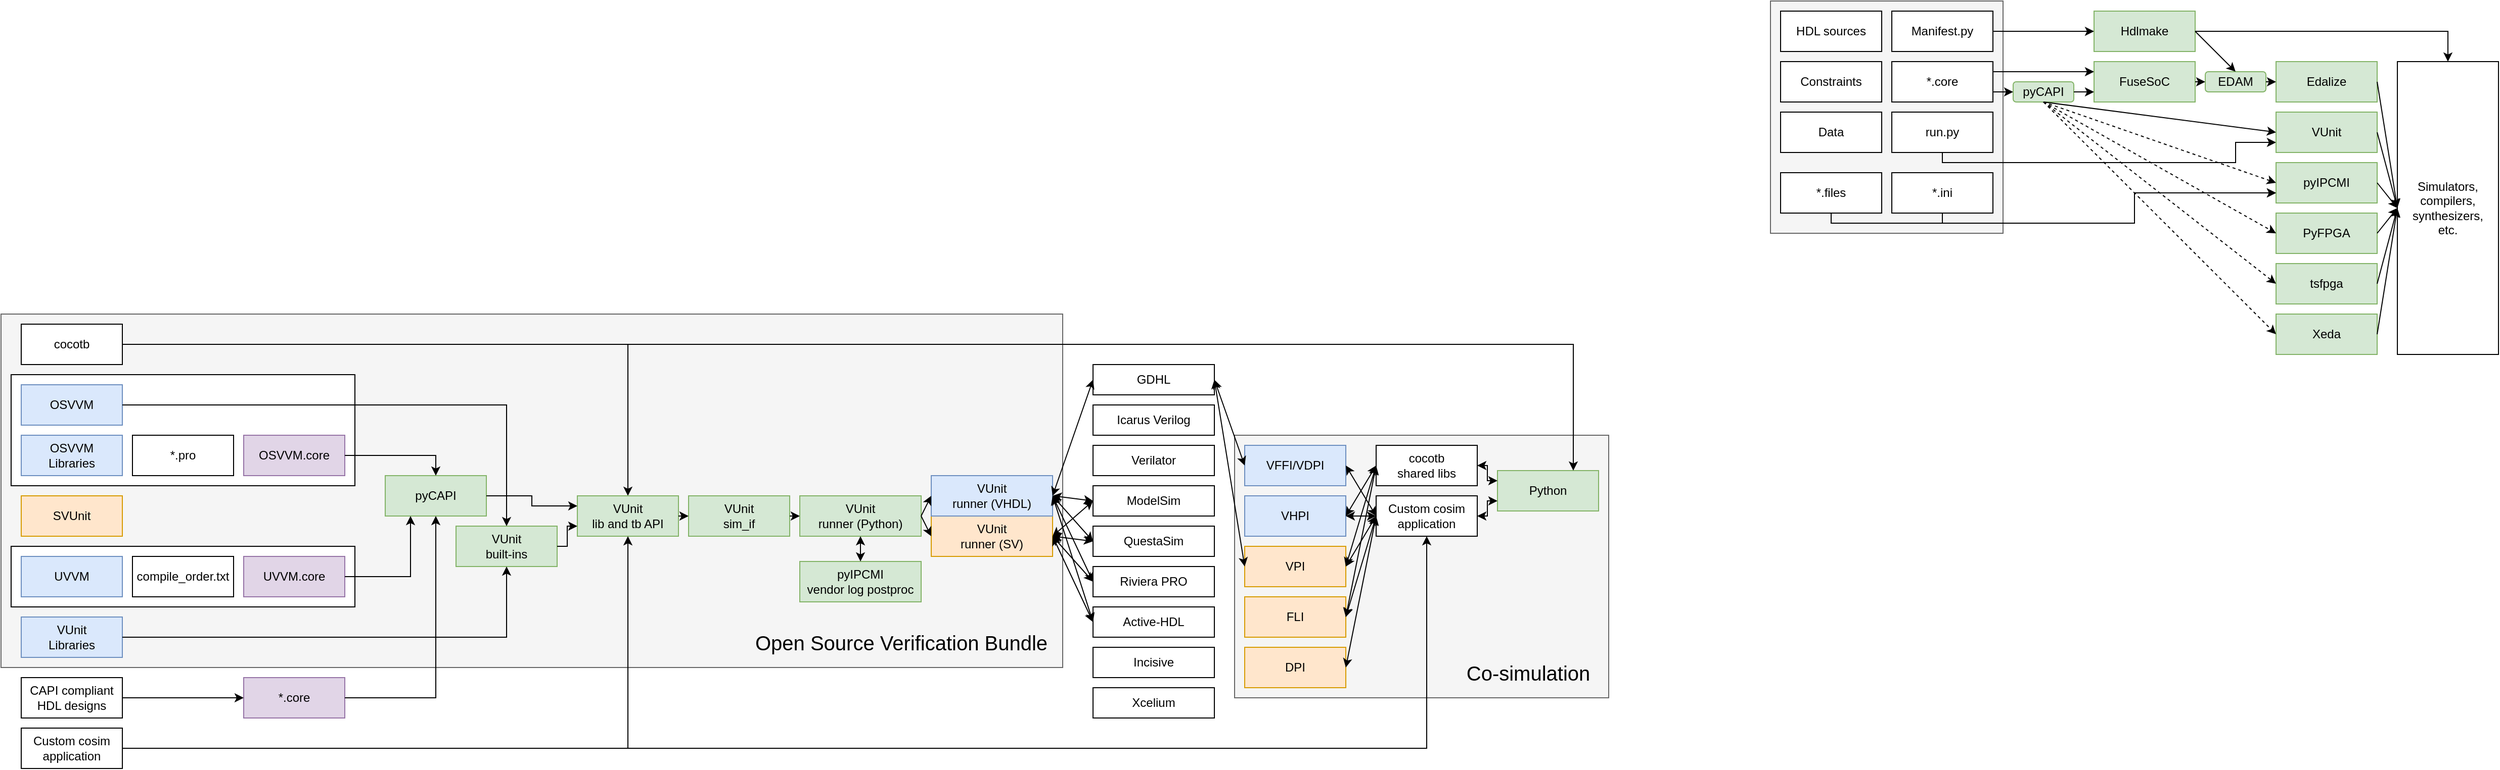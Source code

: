 <mxfile version="13.5.7" type="device"><diagram id="d2f9ASwEIC5TiRPAWjsF" name="Page-1"><mxGraphModel dx="905" dy="672" grid="1" gridSize="10" guides="1" tooltips="1" connect="1" arrows="1" fold="1" page="1" pageScale="1" pageWidth="3300" pageHeight="4681" math="0" shadow="0"><root><mxCell id="0"/><mxCell id="1" parent="0"/><mxCell id="IG0E6dByL6B1RZJMcGXC-5" value="" style="rounded=0;whiteSpace=wrap;html=1;fillColor=#f5f5f5;strokeColor=#666666;fontColor=#333333;" parent="1" vertex="1"><mxGeometry x="1710" y="470" width="370" height="260" as="geometry"/></mxCell><mxCell id="8mpmNhGysi4srLQqvKWt-3" value="" style="rounded=0;whiteSpace=wrap;html=1;fillColor=#f5f5f5;strokeColor=#666666;fontColor=#333333;" parent="1" vertex="1"><mxGeometry x="490" y="350" width="1050" height="350" as="geometry"/></mxCell><mxCell id="IG0E6dByL6B1RZJMcGXC-4" value="" style="rounded=0;whiteSpace=wrap;html=1;" parent="1" vertex="1"><mxGeometry x="500" y="580" width="340" height="60" as="geometry"/></mxCell><mxCell id="IG0E6dByL6B1RZJMcGXC-3" value="" style="rounded=0;whiteSpace=wrap;html=1;" parent="1" vertex="1"><mxGeometry x="500" y="410" width="340" height="110" as="geometry"/></mxCell><mxCell id="mtIA_DTUIuxuyC2sxOnX-15" value="" style="rounded=0;whiteSpace=wrap;html=1;fillColor=#f5f5f5;strokeColor=#666666;fontColor=#333333;" parent="1" vertex="1"><mxGeometry x="2240" y="40" width="230" height="230" as="geometry"/></mxCell><mxCell id="zlIwjg-5zXIZsDVePFxt-1" value="cocotb" style="rounded=0;whiteSpace=wrap;html=1;" parent="1" vertex="1"><mxGeometry x="510" y="360" width="100" height="40" as="geometry"/></mxCell><mxCell id="zlIwjg-5zXIZsDVePFxt-2" value="OSVVM&lt;br&gt;Libraries" style="rounded=0;whiteSpace=wrap;html=1;fillColor=#dae8fc;strokeColor=#6c8ebf;" parent="1" vertex="1"><mxGeometry x="510" y="470" width="100" height="40" as="geometry"/></mxCell><mxCell id="zlIwjg-5zXIZsDVePFxt-3" value="SVUnit" style="rounded=0;whiteSpace=wrap;html=1;fillColor=#ffe6cc;strokeColor=#d79b00;" parent="1" vertex="1"><mxGeometry x="510" y="530" width="100" height="40" as="geometry"/></mxCell><mxCell id="zlIwjg-5zXIZsDVePFxt-4" value="UVVM" style="rounded=0;whiteSpace=wrap;html=1;fillColor=#dae8fc;strokeColor=#6c8ebf;" parent="1" vertex="1"><mxGeometry x="510" y="590" width="100" height="40" as="geometry"/></mxCell><mxCell id="zlIwjg-5zXIZsDVePFxt-5" value="VUnit&lt;br&gt;Libraries" style="rounded=0;whiteSpace=wrap;html=1;fillColor=#dae8fc;strokeColor=#6c8ebf;" parent="1" vertex="1"><mxGeometry x="510" y="650" width="100" height="40" as="geometry"/></mxCell><mxCell id="zlIwjg-5zXIZsDVePFxt-6" value="GDHL" style="rounded=0;whiteSpace=wrap;html=1;" parent="1" vertex="1"><mxGeometry x="1570" y="400" width="120" height="30" as="geometry"/></mxCell><mxCell id="zlIwjg-5zXIZsDVePFxt-7" value="Icarus Verilog" style="rounded=0;whiteSpace=wrap;html=1;" parent="1" vertex="1"><mxGeometry x="1570" y="440" width="120" height="30" as="geometry"/></mxCell><mxCell id="zlIwjg-5zXIZsDVePFxt-8" value="Verilator" style="rounded=0;whiteSpace=wrap;html=1;" parent="1" vertex="1"><mxGeometry x="1570" y="480" width="120" height="30" as="geometry"/></mxCell><mxCell id="zlIwjg-5zXIZsDVePFxt-9" value="ModelSim" style="rounded=0;whiteSpace=wrap;html=1;" parent="1" vertex="1"><mxGeometry x="1570" y="520" width="120" height="30" as="geometry"/></mxCell><mxCell id="zlIwjg-5zXIZsDVePFxt-10" value="Riviera PRO" style="rounded=0;whiteSpace=wrap;html=1;" parent="1" vertex="1"><mxGeometry x="1570" y="600" width="120" height="30" as="geometry"/></mxCell><mxCell id="zlIwjg-5zXIZsDVePFxt-11" value="Active-HDL" style="rounded=0;whiteSpace=wrap;html=1;" parent="1" vertex="1"><mxGeometry x="1570" y="640" width="120" height="30" as="geometry"/></mxCell><mxCell id="zlIwjg-5zXIZsDVePFxt-12" value="QuestaSim" style="rounded=0;whiteSpace=wrap;html=1;" parent="1" vertex="1"><mxGeometry x="1570" y="560" width="120" height="30" as="geometry"/></mxCell><mxCell id="zlIwjg-5zXIZsDVePFxt-14" value="OSVVM.core" style="rounded=0;whiteSpace=wrap;html=1;fillColor=#e1d5e7;strokeColor=#9673a6;" parent="1" vertex="1"><mxGeometry x="730" y="470" width="100" height="40" as="geometry"/></mxCell><mxCell id="zlIwjg-5zXIZsDVePFxt-16" value="UVVM.core" style="rounded=0;whiteSpace=wrap;html=1;fillColor=#e1d5e7;strokeColor=#9673a6;" parent="1" vertex="1"><mxGeometry x="730" y="590" width="100" height="40" as="geometry"/></mxCell><mxCell id="zlIwjg-5zXIZsDVePFxt-18" value="pyCAPI" style="rounded=0;whiteSpace=wrap;html=1;fillColor=#d5e8d4;strokeColor=#82b366;" parent="1" vertex="1"><mxGeometry x="870" y="510" width="100" height="40" as="geometry"/></mxCell><mxCell id="zlIwjg-5zXIZsDVePFxt-19" value="VUnit&lt;br&gt;sim_if" style="rounded=0;whiteSpace=wrap;html=1;fillColor=#d5e8d4;strokeColor=#82b366;" parent="1" vertex="1"><mxGeometry x="1170" y="530" width="100" height="40" as="geometry"/></mxCell><mxCell id="zlIwjg-5zXIZsDVePFxt-20" value="*.pro" style="rounded=0;whiteSpace=wrap;html=1;" parent="1" vertex="1"><mxGeometry x="620" y="470" width="100" height="40" as="geometry"/></mxCell><mxCell id="zlIwjg-5zXIZsDVePFxt-21" value="compile_order.txt" style="rounded=0;whiteSpace=wrap;html=1;" parent="1" vertex="1"><mxGeometry x="620" y="590" width="100" height="40" as="geometry"/></mxCell><mxCell id="zlIwjg-5zXIZsDVePFxt-22" value="OSVVM" style="rounded=0;whiteSpace=wrap;html=1;fillColor=#dae8fc;strokeColor=#6c8ebf;" parent="1" vertex="1"><mxGeometry x="510" y="420" width="100" height="40" as="geometry"/></mxCell><mxCell id="zlIwjg-5zXIZsDVePFxt-23" value="VUnit&lt;br&gt;runner (Python)" style="rounded=0;whiteSpace=wrap;html=1;fillColor=#d5e8d4;strokeColor=#82b366;" parent="1" vertex="1"><mxGeometry x="1280" y="530" width="120" height="40" as="geometry"/></mxCell><mxCell id="zlIwjg-5zXIZsDVePFxt-27" value="Incisive" style="rounded=0;whiteSpace=wrap;html=1;" parent="1" vertex="1"><mxGeometry x="1570" y="680" width="120" height="30" as="geometry"/></mxCell><mxCell id="zlIwjg-5zXIZsDVePFxt-28" value="Xcelium" style="rounded=0;whiteSpace=wrap;html=1;" parent="1" vertex="1"><mxGeometry x="1570" y="720" width="120" height="30" as="geometry"/></mxCell><mxCell id="zlIwjg-5zXIZsDVePFxt-29" value="VUnit&lt;br&gt;built-ins" style="rounded=0;whiteSpace=wrap;html=1;fillColor=#d5e8d4;strokeColor=#82b366;" parent="1" vertex="1"><mxGeometry x="940" y="560" width="100" height="40" as="geometry"/></mxCell><mxCell id="zlIwjg-5zXIZsDVePFxt-30" value="" style="endArrow=classic;html=1;exitX=1;exitY=0.5;exitDx=0;exitDy=0;edgeStyle=orthogonalEdgeStyle;entryX=0.5;entryY=0;entryDx=0;entryDy=0;rounded=0;" parent="1" source="zlIwjg-5zXIZsDVePFxt-22" target="zlIwjg-5zXIZsDVePFxt-29" edge="1"><mxGeometry width="50" height="50" relative="1" as="geometry"><mxPoint x="960" y="590" as="sourcePoint"/><mxPoint x="1010" y="540" as="targetPoint"/></mxGeometry></mxCell><mxCell id="zlIwjg-5zXIZsDVePFxt-31" value="" style="endArrow=classic;html=1;exitX=1;exitY=0.5;exitDx=0;exitDy=0;edgeStyle=orthogonalEdgeStyle;entryX=0.5;entryY=0;entryDx=0;entryDy=0;rounded=0;" parent="1" source="zlIwjg-5zXIZsDVePFxt-1" target="zlIwjg-5zXIZsDVePFxt-34" edge="1"><mxGeometry width="50" height="50" relative="1" as="geometry"><mxPoint x="620" y="460" as="sourcePoint"/><mxPoint x="1010" y="540" as="targetPoint"/></mxGeometry></mxCell><mxCell id="zlIwjg-5zXIZsDVePFxt-32" value="" style="endArrow=classic;html=1;exitX=1;exitY=0.5;exitDx=0;exitDy=0;edgeStyle=orthogonalEdgeStyle;entryX=0.5;entryY=0;entryDx=0;entryDy=0;rounded=0;" parent="1" source="zlIwjg-5zXIZsDVePFxt-14" target="zlIwjg-5zXIZsDVePFxt-18" edge="1"><mxGeometry width="50" height="50" relative="1" as="geometry"><mxPoint x="620" y="410" as="sourcePoint"/><mxPoint x="1010" y="540" as="targetPoint"/></mxGeometry></mxCell><mxCell id="zlIwjg-5zXIZsDVePFxt-33" value="" style="endArrow=classic;html=1;exitX=1;exitY=0.5;exitDx=0;exitDy=0;edgeStyle=orthogonalEdgeStyle;entryX=0.25;entryY=1;entryDx=0;entryDy=0;rounded=0;" parent="1" source="zlIwjg-5zXIZsDVePFxt-16" target="zlIwjg-5zXIZsDVePFxt-18" edge="1"><mxGeometry width="50" height="50" relative="1" as="geometry"><mxPoint x="840" y="510" as="sourcePoint"/><mxPoint x="900" y="540" as="targetPoint"/></mxGeometry></mxCell><mxCell id="zlIwjg-5zXIZsDVePFxt-34" value="VUnit&lt;br&gt;lib and tb API" style="rounded=0;whiteSpace=wrap;html=1;fillColor=#d5e8d4;strokeColor=#82b366;" parent="1" vertex="1"><mxGeometry x="1060" y="530" width="100" height="40" as="geometry"/></mxCell><mxCell id="zlIwjg-5zXIZsDVePFxt-35" value="" style="endArrow=classic;html=1;edgeStyle=orthogonalEdgeStyle;entryX=0.5;entryY=1;entryDx=0;entryDy=0;rounded=0;" parent="1" source="zlIwjg-5zXIZsDVePFxt-5" target="zlIwjg-5zXIZsDVePFxt-29" edge="1"><mxGeometry width="50" height="50" relative="1" as="geometry"><mxPoint x="620" y="460" as="sourcePoint"/><mxPoint x="1010" y="540" as="targetPoint"/></mxGeometry></mxCell><mxCell id="zlIwjg-5zXIZsDVePFxt-36" value="" style="endArrow=classic;html=1;exitX=1;exitY=0.5;exitDx=0;exitDy=0;edgeStyle=orthogonalEdgeStyle;entryX=0;entryY=0.25;entryDx=0;entryDy=0;rounded=0;" parent="1" source="zlIwjg-5zXIZsDVePFxt-18" target="zlIwjg-5zXIZsDVePFxt-34" edge="1"><mxGeometry width="50" height="50" relative="1" as="geometry"><mxPoint x="840" y="610" as="sourcePoint"/><mxPoint x="930" y="560" as="targetPoint"/></mxGeometry></mxCell><mxCell id="zlIwjg-5zXIZsDVePFxt-37" value="" style="endArrow=classic;html=1;exitX=1;exitY=0.5;exitDx=0;exitDy=0;edgeStyle=orthogonalEdgeStyle;entryX=0;entryY=0.75;entryDx=0;entryDy=0;rounded=0;" parent="1" source="zlIwjg-5zXIZsDVePFxt-29" target="zlIwjg-5zXIZsDVePFxt-34" edge="1"><mxGeometry width="50" height="50" relative="1" as="geometry"><mxPoint x="980" y="540" as="sourcePoint"/><mxPoint x="1070" y="550" as="targetPoint"/></mxGeometry></mxCell><mxCell id="zlIwjg-5zXIZsDVePFxt-38" value="" style="endArrow=classic;html=1;entryX=0;entryY=0.5;entryDx=0;entryDy=0;exitX=1;exitY=0.5;exitDx=0;exitDy=0;" parent="1" source="zlIwjg-5zXIZsDVePFxt-34" target="zlIwjg-5zXIZsDVePFxt-19" edge="1"><mxGeometry width="50" height="50" relative="1" as="geometry"><mxPoint x="1040" y="370" as="sourcePoint"/><mxPoint x="1090" y="320" as="targetPoint"/></mxGeometry></mxCell><mxCell id="zlIwjg-5zXIZsDVePFxt-39" value="" style="endArrow=classic;html=1;entryX=0;entryY=0.5;entryDx=0;entryDy=0;exitX=1;exitY=0.5;exitDx=0;exitDy=0;" parent="1" source="zlIwjg-5zXIZsDVePFxt-19" target="zlIwjg-5zXIZsDVePFxt-23" edge="1"><mxGeometry width="50" height="50" relative="1" as="geometry"><mxPoint x="1260" y="480" as="sourcePoint"/><mxPoint x="1180" y="560" as="targetPoint"/></mxGeometry></mxCell><mxCell id="zlIwjg-5zXIZsDVePFxt-40" value="VUnit&lt;br&gt;runner (SV)" style="rounded=0;whiteSpace=wrap;html=1;fillColor=#ffe6cc;strokeColor=#d79b00;" parent="1" vertex="1"><mxGeometry x="1410" y="550" width="120" height="40" as="geometry"/></mxCell><mxCell id="zlIwjg-5zXIZsDVePFxt-41" value="VUnit&lt;br&gt;runner (VHDL)" style="rounded=0;whiteSpace=wrap;html=1;fillColor=#dae8fc;strokeColor=#6c8ebf;" parent="1" vertex="1"><mxGeometry x="1410" y="510" width="120" height="40" as="geometry"/></mxCell><mxCell id="zlIwjg-5zXIZsDVePFxt-42" value="" style="endArrow=classic;html=1;entryX=0;entryY=0.5;entryDx=0;entryDy=0;exitX=1;exitY=0.5;exitDx=0;exitDy=0;" parent="1" source="zlIwjg-5zXIZsDVePFxt-23" target="zlIwjg-5zXIZsDVePFxt-41" edge="1"><mxGeometry width="50" height="50" relative="1" as="geometry"><mxPoint x="1280" y="560" as="sourcePoint"/><mxPoint x="1290" y="560" as="targetPoint"/></mxGeometry></mxCell><mxCell id="zlIwjg-5zXIZsDVePFxt-43" value="" style="endArrow=classic;html=1;entryX=0;entryY=0.5;entryDx=0;entryDy=0;exitX=1;exitY=0.5;exitDx=0;exitDy=0;" parent="1" source="zlIwjg-5zXIZsDVePFxt-23" target="zlIwjg-5zXIZsDVePFxt-40" edge="1"><mxGeometry width="50" height="50" relative="1" as="geometry"><mxPoint x="1410" y="560" as="sourcePoint"/><mxPoint x="1420" y="540" as="targetPoint"/></mxGeometry></mxCell><mxCell id="zlIwjg-5zXIZsDVePFxt-44" value="" style="endArrow=classic;html=1;entryX=0;entryY=0.5;entryDx=0;entryDy=0;exitX=1;exitY=0.5;exitDx=0;exitDy=0;startArrow=classic;startFill=1;endFill=1;" parent="1" source="zlIwjg-5zXIZsDVePFxt-41" target="zlIwjg-5zXIZsDVePFxt-6" edge="1"><mxGeometry width="50" height="50" relative="1" as="geometry"><mxPoint x="1410" y="560" as="sourcePoint"/><mxPoint x="1420" y="540" as="targetPoint"/></mxGeometry></mxCell><mxCell id="zlIwjg-5zXIZsDVePFxt-45" value="" style="endArrow=classic;html=1;entryX=0;entryY=0.5;entryDx=0;entryDy=0;exitX=1;exitY=0.5;exitDx=0;exitDy=0;startArrow=classic;startFill=1;endFill=1;" parent="1" source="zlIwjg-5zXIZsDVePFxt-41" target="zlIwjg-5zXIZsDVePFxt-9" edge="1"><mxGeometry width="50" height="50" relative="1" as="geometry"><mxPoint x="1540" y="540" as="sourcePoint"/><mxPoint x="1580" y="400" as="targetPoint"/></mxGeometry></mxCell><mxCell id="zlIwjg-5zXIZsDVePFxt-46" value="" style="endArrow=classic;html=1;entryX=0;entryY=0.5;entryDx=0;entryDy=0;exitX=1;exitY=0.5;exitDx=0;exitDy=0;startArrow=classic;startFill=1;endFill=1;" parent="1" source="zlIwjg-5zXIZsDVePFxt-40" target="zlIwjg-5zXIZsDVePFxt-9" edge="1"><mxGeometry width="50" height="50" relative="1" as="geometry"><mxPoint x="1540" y="540" as="sourcePoint"/><mxPoint x="1580" y="520" as="targetPoint"/></mxGeometry></mxCell><mxCell id="zlIwjg-5zXIZsDVePFxt-47" value="" style="endArrow=classic;html=1;entryX=0;entryY=0.5;entryDx=0;entryDy=0;exitX=1;exitY=0.5;exitDx=0;exitDy=0;startArrow=classic;startFill=1;endFill=1;" parent="1" source="zlIwjg-5zXIZsDVePFxt-40" target="zlIwjg-5zXIZsDVePFxt-12" edge="1"><mxGeometry width="50" height="50" relative="1" as="geometry"><mxPoint x="1540" y="580" as="sourcePoint"/><mxPoint x="1580" y="520" as="targetPoint"/></mxGeometry></mxCell><mxCell id="zlIwjg-5zXIZsDVePFxt-48" value="" style="endArrow=classic;html=1;entryX=0;entryY=0.5;entryDx=0;entryDy=0;exitX=1;exitY=0.5;exitDx=0;exitDy=0;startArrow=classic;startFill=1;endFill=1;" parent="1" source="zlIwjg-5zXIZsDVePFxt-40" target="zlIwjg-5zXIZsDVePFxt-10" edge="1"><mxGeometry width="50" height="50" relative="1" as="geometry"><mxPoint x="1540" y="580" as="sourcePoint"/><mxPoint x="1580" y="560" as="targetPoint"/></mxGeometry></mxCell><mxCell id="zlIwjg-5zXIZsDVePFxt-49" value="" style="endArrow=classic;html=1;entryX=0;entryY=0.5;entryDx=0;entryDy=0;exitX=1;exitY=0.5;exitDx=0;exitDy=0;startArrow=classic;startFill=1;endFill=1;" parent="1" source="zlIwjg-5zXIZsDVePFxt-41" target="zlIwjg-5zXIZsDVePFxt-12" edge="1"><mxGeometry width="50" height="50" relative="1" as="geometry"><mxPoint x="1540" y="580" as="sourcePoint"/><mxPoint x="1580" y="600" as="targetPoint"/></mxGeometry></mxCell><mxCell id="zlIwjg-5zXIZsDVePFxt-50" value="" style="endArrow=classic;html=1;entryX=0;entryY=0.5;entryDx=0;entryDy=0;exitX=1;exitY=0.5;exitDx=0;exitDy=0;startArrow=classic;startFill=1;endFill=1;" parent="1" source="zlIwjg-5zXIZsDVePFxt-41" target="zlIwjg-5zXIZsDVePFxt-10" edge="1"><mxGeometry width="50" height="50" relative="1" as="geometry"><mxPoint x="1540" y="540" as="sourcePoint"/><mxPoint x="1580" y="560" as="targetPoint"/></mxGeometry></mxCell><mxCell id="zlIwjg-5zXIZsDVePFxt-51" value="" style="endArrow=classic;html=1;entryX=0;entryY=0.5;entryDx=0;entryDy=0;exitX=1;exitY=0.5;exitDx=0;exitDy=0;startArrow=classic;startFill=1;endFill=1;" parent="1" source="zlIwjg-5zXIZsDVePFxt-41" target="zlIwjg-5zXIZsDVePFxt-11" edge="1"><mxGeometry width="50" height="50" relative="1" as="geometry"><mxPoint x="1540" y="540" as="sourcePoint"/><mxPoint x="1580" y="600" as="targetPoint"/></mxGeometry></mxCell><mxCell id="zlIwjg-5zXIZsDVePFxt-52" value="" style="endArrow=classic;html=1;entryX=0;entryY=0.5;entryDx=0;entryDy=0;startArrow=classic;startFill=1;endFill=1;" parent="1" target="zlIwjg-5zXIZsDVePFxt-11" edge="1"><mxGeometry width="50" height="50" relative="1" as="geometry"><mxPoint x="1530" y="570" as="sourcePoint"/><mxPoint x="1580" y="640" as="targetPoint"/></mxGeometry></mxCell><mxCell id="8mpmNhGysi4srLQqvKWt-1" value="CAPI compliant&lt;br&gt;HDL designs" style="rounded=0;whiteSpace=wrap;html=1;" parent="1" vertex="1"><mxGeometry x="510" y="710" width="100" height="40" as="geometry"/></mxCell><mxCell id="8mpmNhGysi4srLQqvKWt-2" value="*.core" style="rounded=0;whiteSpace=wrap;html=1;fillColor=#e1d5e7;strokeColor=#9673a6;" parent="1" vertex="1"><mxGeometry x="730" y="710" width="100" height="40" as="geometry"/></mxCell><mxCell id="8mpmNhGysi4srLQqvKWt-4" value="" style="endArrow=classic;html=1;exitX=1;exitY=0.5;exitDx=0;exitDy=0;edgeStyle=orthogonalEdgeStyle;entryX=0.5;entryY=1;entryDx=0;entryDy=0;rounded=0;" parent="1" source="8mpmNhGysi4srLQqvKWt-2" target="zlIwjg-5zXIZsDVePFxt-18" edge="1"><mxGeometry width="50" height="50" relative="1" as="geometry"><mxPoint x="840" y="610" as="sourcePoint"/><mxPoint x="905" y="560" as="targetPoint"/></mxGeometry></mxCell><mxCell id="8mpmNhGysi4srLQqvKWt-5" value="" style="endArrow=classic;html=1;fontColor=#000000;exitX=1;exitY=0.5;exitDx=0;exitDy=0;entryX=0;entryY=0.5;entryDx=0;entryDy=0;" parent="1" source="8mpmNhGysi4srLQqvKWt-1" target="8mpmNhGysi4srLQqvKWt-2" edge="1"><mxGeometry width="50" height="50" relative="1" as="geometry"><mxPoint x="1080" y="610" as="sourcePoint"/><mxPoint x="1130" y="560" as="targetPoint"/></mxGeometry></mxCell><mxCell id="8mpmNhGysi4srLQqvKWt-6" value="VPI" style="rounded=0;whiteSpace=wrap;html=1;fillColor=#ffe6cc;strokeColor=#d79b00;" parent="1" vertex="1"><mxGeometry x="1720" y="580" width="100" height="40" as="geometry"/></mxCell><mxCell id="8mpmNhGysi4srLQqvKWt-7" value="VHPI" style="rounded=0;whiteSpace=wrap;html=1;fillColor=#dae8fc;strokeColor=#6c8ebf;" parent="1" vertex="1"><mxGeometry x="1720" y="530" width="100" height="40" as="geometry"/></mxCell><mxCell id="8mpmNhGysi4srLQqvKWt-8" value="VFFI/VDPI" style="rounded=0;whiteSpace=wrap;html=1;fillColor=#dae8fc;strokeColor=#6c8ebf;" parent="1" vertex="1"><mxGeometry x="1720" y="480" width="100" height="40" as="geometry"/></mxCell><mxCell id="8mpmNhGysi4srLQqvKWt-9" value="FLI" style="rounded=0;whiteSpace=wrap;html=1;fillColor=#ffe6cc;strokeColor=#d79b00;" parent="1" vertex="1"><mxGeometry x="1720" y="630" width="100" height="40" as="geometry"/></mxCell><mxCell id="8mpmNhGysi4srLQqvKWt-10" value="Python" style="rounded=0;whiteSpace=wrap;html=1;fillColor=#d5e8d4;strokeColor=#82b366;" parent="1" vertex="1"><mxGeometry x="1970" y="505" width="100" height="40" as="geometry"/></mxCell><mxCell id="8mpmNhGysi4srLQqvKWt-11" value="Custom cosim&lt;br&gt;application" style="rounded=0;whiteSpace=wrap;html=1;" parent="1" vertex="1"><mxGeometry x="1850" y="530" width="100" height="40" as="geometry"/></mxCell><mxCell id="8mpmNhGysi4srLQqvKWt-12" value="" style="endArrow=classic;html=1;entryX=1;entryY=0.5;entryDx=0;entryDy=0;exitX=0;exitY=0.5;exitDx=0;exitDy=0;startArrow=classic;startFill=1;endFill=1;" parent="1" source="8mpmNhGysi4srLQqvKWt-6" target="zlIwjg-5zXIZsDVePFxt-6" edge="1"><mxGeometry width="50" height="50" relative="1" as="geometry"><mxPoint x="1540" y="565.0" as="sourcePoint"/><mxPoint x="1580" y="425.0" as="targetPoint"/></mxGeometry></mxCell><mxCell id="8mpmNhGysi4srLQqvKWt-13" value="" style="endArrow=classic;html=1;entryX=1;entryY=0.5;entryDx=0;entryDy=0;exitX=0;exitY=0.5;exitDx=0;exitDy=0;startArrow=classic;startFill=1;endFill=1;" parent="1" source="8mpmNhGysi4srLQqvKWt-8" target="zlIwjg-5zXIZsDVePFxt-6" edge="1"><mxGeometry width="50" height="50" relative="1" as="geometry"><mxPoint x="1740" y="510.0" as="sourcePoint"/><mxPoint x="1700" y="425.0" as="targetPoint"/></mxGeometry></mxCell><mxCell id="8mpmNhGysi4srLQqvKWt-14" value="" style="endArrow=classic;html=1;entryX=1;entryY=0.5;entryDx=0;entryDy=0;exitX=0;exitY=0.5;exitDx=0;exitDy=0;startArrow=classic;startFill=1;endFill=1;" parent="1" source="8mpmNhGysi4srLQqvKWt-11" target="8mpmNhGysi4srLQqvKWt-6" edge="1"><mxGeometry width="50" height="50" relative="1" as="geometry"><mxPoint x="1730.0" y="510" as="sourcePoint"/><mxPoint x="1690.0" y="425" as="targetPoint"/></mxGeometry></mxCell><mxCell id="8mpmNhGysi4srLQqvKWt-15" value="cocotb&lt;br&gt;shared libs" style="rounded=0;whiteSpace=wrap;html=1;" parent="1" vertex="1"><mxGeometry x="1850" y="480" width="100" height="40" as="geometry"/></mxCell><mxCell id="8mpmNhGysi4srLQqvKWt-16" value="" style="endArrow=classic;html=1;entryX=1;entryY=0.5;entryDx=0;entryDy=0;exitX=0;exitY=0.5;exitDx=0;exitDy=0;startArrow=classic;startFill=1;endFill=1;" parent="1" source="8mpmNhGysi4srLQqvKWt-15" target="8mpmNhGysi4srLQqvKWt-6" edge="1"><mxGeometry width="50" height="50" relative="1" as="geometry"><mxPoint x="1860.0" y="585" as="sourcePoint"/><mxPoint x="1830.0" y="510" as="targetPoint"/></mxGeometry></mxCell><mxCell id="8mpmNhGysi4srLQqvKWt-17" value="" style="endArrow=classic;html=1;entryX=1;entryY=0.5;entryDx=0;entryDy=0;startArrow=classic;startFill=1;endFill=1;rounded=0;exitX=0;exitY=0.25;exitDx=0;exitDy=0;edgeStyle=orthogonalEdgeStyle;" parent="1" source="8mpmNhGysi4srLQqvKWt-10" target="8mpmNhGysi4srLQqvKWt-15" edge="1"><mxGeometry width="50" height="50" relative="1" as="geometry"><mxPoint x="1980" y="610" as="sourcePoint"/><mxPoint x="1830.0" y="510" as="targetPoint"/><Array as="points"><mxPoint x="1960" y="515"/><mxPoint x="1960" y="500"/></Array></mxGeometry></mxCell><mxCell id="8mpmNhGysi4srLQqvKWt-18" value="" style="endArrow=classic;html=1;entryX=1;entryY=0.5;entryDx=0;entryDy=0;startArrow=classic;startFill=1;endFill=1;edgeStyle=orthogonalEdgeStyle;rounded=0;exitX=0;exitY=0.75;exitDx=0;exitDy=0;" parent="1" source="8mpmNhGysi4srLQqvKWt-10" target="8mpmNhGysi4srLQqvKWt-11" edge="1"><mxGeometry width="50" height="50" relative="1" as="geometry"><mxPoint x="2010" y="780" as="sourcePoint"/><mxPoint x="1910.0" y="485" as="targetPoint"/><Array as="points"><mxPoint x="1960" y="535"/><mxPoint x="1960" y="550"/></Array></mxGeometry></mxCell><mxCell id="8mpmNhGysi4srLQqvKWt-19" value="" style="endArrow=classic;html=1;entryX=1;entryY=0.5;entryDx=0;entryDy=0;exitX=0;exitY=0.5;exitDx=0;exitDy=0;startArrow=classic;startFill=1;endFill=1;" parent="1" source="8mpmNhGysi4srLQqvKWt-15" target="8mpmNhGysi4srLQqvKWt-7" edge="1"><mxGeometry width="50" height="50" relative="1" as="geometry"><mxPoint x="1860.0" y="510" as="sourcePoint"/><mxPoint x="1830.0" y="510" as="targetPoint"/></mxGeometry></mxCell><mxCell id="8mpmNhGysi4srLQqvKWt-20" value="" style="endArrow=classic;html=1;entryX=1;entryY=0.5;entryDx=0;entryDy=0;exitX=0;exitY=0.5;exitDx=0;exitDy=0;startArrow=classic;startFill=1;endFill=1;" parent="1" source="8mpmNhGysi4srLQqvKWt-15" target="8mpmNhGysi4srLQqvKWt-9" edge="1"><mxGeometry width="50" height="50" relative="1" as="geometry"><mxPoint x="1860.0" y="510" as="sourcePoint"/><mxPoint x="1830.0" y="560" as="targetPoint"/></mxGeometry></mxCell><mxCell id="8mpmNhGysi4srLQqvKWt-21" value="" style="endArrow=classic;html=1;entryX=1;entryY=0.5;entryDx=0;entryDy=0;startArrow=classic;startFill=1;endFill=1;exitX=0;exitY=0.5;exitDx=0;exitDy=0;" parent="1" source="8mpmNhGysi4srLQqvKWt-11" target="8mpmNhGysi4srLQqvKWt-7" edge="1"><mxGeometry width="50" height="50" relative="1" as="geometry"><mxPoint x="1850" y="575" as="sourcePoint"/><mxPoint x="1830.0" y="660" as="targetPoint"/></mxGeometry></mxCell><mxCell id="8mpmNhGysi4srLQqvKWt-22" value="" style="endArrow=classic;html=1;entryX=1;entryY=0.5;entryDx=0;entryDy=0;startArrow=classic;startFill=1;endFill=1;exitX=0;exitY=0.5;exitDx=0;exitDy=0;" parent="1" source="8mpmNhGysi4srLQqvKWt-11" target="8mpmNhGysi4srLQqvKWt-8" edge="1"><mxGeometry width="50" height="50" relative="1" as="geometry"><mxPoint x="1850" y="575" as="sourcePoint"/><mxPoint x="1830.0" y="560" as="targetPoint"/></mxGeometry></mxCell><mxCell id="8mpmNhGysi4srLQqvKWt-23" value="" style="endArrow=classic;html=1;entryX=1;entryY=0.5;entryDx=0;entryDy=0;startArrow=classic;startFill=1;endFill=1;exitX=0;exitY=0.5;exitDx=0;exitDy=0;" parent="1" source="8mpmNhGysi4srLQqvKWt-11" target="8mpmNhGysi4srLQqvKWt-9" edge="1"><mxGeometry width="50" height="50" relative="1" as="geometry"><mxPoint x="1860.0" y="585" as="sourcePoint"/><mxPoint x="1830.0" y="610" as="targetPoint"/></mxGeometry></mxCell><mxCell id="mtIA_DTUIuxuyC2sxOnX-1" value="FuseSoC" style="rounded=0;whiteSpace=wrap;html=1;fillColor=#d5e8d4;strokeColor=#82b366;" parent="1" vertex="1"><mxGeometry x="2560" y="100" width="100" height="40" as="geometry"/></mxCell><mxCell id="mtIA_DTUIuxuyC2sxOnX-2" value="pyCAPI" style="rounded=1;whiteSpace=wrap;html=1;fillColor=#d5e8d4;strokeColor=#82b366;" parent="1" vertex="1"><mxGeometry x="2480" y="120" width="60" height="20" as="geometry"/></mxCell><mxCell id="mtIA_DTUIuxuyC2sxOnX-3" value="*.core" style="rounded=0;whiteSpace=wrap;html=1;" parent="1" vertex="1"><mxGeometry x="2360" y="100" width="100" height="40" as="geometry"/></mxCell><mxCell id="mtIA_DTUIuxuyC2sxOnX-4" value="HDL sources" style="rounded=0;whiteSpace=wrap;html=1;" parent="1" vertex="1"><mxGeometry x="2250" y="50" width="100" height="40" as="geometry"/></mxCell><mxCell id="mtIA_DTUIuxuyC2sxOnX-5" value="Constraints" style="rounded=0;whiteSpace=wrap;html=1;" parent="1" vertex="1"><mxGeometry x="2250" y="100" width="100" height="40" as="geometry"/></mxCell><mxCell id="mtIA_DTUIuxuyC2sxOnX-6" value="Data" style="rounded=0;whiteSpace=wrap;html=1;" parent="1" vertex="1"><mxGeometry x="2250" y="150" width="100" height="40" as="geometry"/></mxCell><mxCell id="mtIA_DTUIuxuyC2sxOnX-7" value="Xeda" style="rounded=0;whiteSpace=wrap;html=1;fillColor=#d5e8d4;strokeColor=#82b366;" parent="1" vertex="1"><mxGeometry x="2740" y="350" width="100" height="40" as="geometry"/></mxCell><mxCell id="mtIA_DTUIuxuyC2sxOnX-8" value="tsfpga" style="rounded=0;whiteSpace=wrap;html=1;fillColor=#d5e8d4;strokeColor=#82b366;" parent="1" vertex="1"><mxGeometry x="2740" y="300" width="100" height="40" as="geometry"/></mxCell><mxCell id="mtIA_DTUIuxuyC2sxOnX-9" value="PyFPGA" style="rounded=0;whiteSpace=wrap;html=1;fillColor=#d5e8d4;strokeColor=#82b366;" parent="1" vertex="1"><mxGeometry x="2740" y="250" width="100" height="40" as="geometry"/></mxCell><mxCell id="mtIA_DTUIuxuyC2sxOnX-10" value="VUnit" style="rounded=0;whiteSpace=wrap;html=1;fillColor=#d5e8d4;strokeColor=#82b366;" parent="1" vertex="1"><mxGeometry x="2740" y="150" width="100" height="40" as="geometry"/></mxCell><mxCell id="mtIA_DTUIuxuyC2sxOnX-11" value="EDAM" style="rounded=1;whiteSpace=wrap;html=1;fillColor=#d5e8d4;strokeColor=#82b366;" parent="1" vertex="1"><mxGeometry x="2670" y="110" width="60" height="20" as="geometry"/></mxCell><mxCell id="mtIA_DTUIuxuyC2sxOnX-12" value="Edalize" style="rounded=0;whiteSpace=wrap;html=1;fillColor=#d5e8d4;strokeColor=#82b366;" parent="1" vertex="1"><mxGeometry x="2740" y="100" width="100" height="40" as="geometry"/></mxCell><mxCell id="mtIA_DTUIuxuyC2sxOnX-13" value="Simulators,&lt;br&gt;compilers,&lt;br&gt;synthesizers,&lt;br&gt;etc." style="rounded=0;whiteSpace=wrap;html=1;" parent="1" vertex="1"><mxGeometry x="2860" y="100" width="100" height="290" as="geometry"/></mxCell><mxCell id="mtIA_DTUIuxuyC2sxOnX-16" value="" style="endArrow=classic;html=1;entryX=0;entryY=0.5;entryDx=0;entryDy=0;exitX=1;exitY=0.5;exitDx=0;exitDy=0;" parent="1" source="mtIA_DTUIuxuyC2sxOnX-10" target="mtIA_DTUIuxuyC2sxOnX-13" edge="1"><mxGeometry width="50" height="50" relative="1" as="geometry"><mxPoint x="2610" y="180" as="sourcePoint"/><mxPoint x="2660" y="130" as="targetPoint"/></mxGeometry></mxCell><mxCell id="mtIA_DTUIuxuyC2sxOnX-17" value="" style="endArrow=classic;html=1;exitX=1;exitY=0.5;exitDx=0;exitDy=0;entryX=0;entryY=0.5;entryDx=0;entryDy=0;" parent="1" source="mtIA_DTUIuxuyC2sxOnX-9" target="mtIA_DTUIuxuyC2sxOnX-13" edge="1"><mxGeometry width="50" height="50" relative="1" as="geometry"><mxPoint x="2730" y="10" as="sourcePoint"/><mxPoint x="2860" y="100" as="targetPoint"/></mxGeometry></mxCell><mxCell id="mtIA_DTUIuxuyC2sxOnX-18" value="" style="endArrow=classic;html=1;exitX=1;exitY=0.5;exitDx=0;exitDy=0;entryX=0;entryY=0.5;entryDx=0;entryDy=0;" parent="1" source="mtIA_DTUIuxuyC2sxOnX-8" target="mtIA_DTUIuxuyC2sxOnX-13" edge="1"><mxGeometry width="50" height="50" relative="1" as="geometry"><mxPoint x="2730" y="60" as="sourcePoint"/><mxPoint x="2870" y="110" as="targetPoint"/></mxGeometry></mxCell><mxCell id="mtIA_DTUIuxuyC2sxOnX-19" value="" style="endArrow=classic;html=1;exitX=1;exitY=0.5;exitDx=0;exitDy=0;entryX=0;entryY=0.5;entryDx=0;entryDy=0;" parent="1" source="mtIA_DTUIuxuyC2sxOnX-7" target="mtIA_DTUIuxuyC2sxOnX-13" edge="1"><mxGeometry width="50" height="50" relative="1" as="geometry"><mxPoint x="2730" y="110" as="sourcePoint"/><mxPoint x="2870" y="110" as="targetPoint"/></mxGeometry></mxCell><mxCell id="mtIA_DTUIuxuyC2sxOnX-20" value="" style="endArrow=classic;html=1;exitX=1;exitY=0.5;exitDx=0;exitDy=0;entryX=0;entryY=0.5;entryDx=0;entryDy=0;" parent="1" source="mtIA_DTUIuxuyC2sxOnX-12" target="mtIA_DTUIuxuyC2sxOnX-13" edge="1"><mxGeometry width="50" height="50" relative="1" as="geometry"><mxPoint x="2730" y="160" as="sourcePoint"/><mxPoint x="2870" y="110" as="targetPoint"/></mxGeometry></mxCell><mxCell id="mtIA_DTUIuxuyC2sxOnX-21" value="" style="endArrow=classic;html=1;exitX=1;exitY=0.5;exitDx=0;exitDy=0;entryX=0;entryY=0.5;entryDx=0;entryDy=0;" parent="1" source="mtIA_DTUIuxuyC2sxOnX-11" target="mtIA_DTUIuxuyC2sxOnX-12" edge="1"><mxGeometry width="50" height="50" relative="1" as="geometry"><mxPoint x="2850" y="210" as="sourcePoint"/><mxPoint x="2870" y="110" as="targetPoint"/></mxGeometry></mxCell><mxCell id="mtIA_DTUIuxuyC2sxOnX-22" value="" style="endArrow=classic;html=1;exitX=1;exitY=0.5;exitDx=0;exitDy=0;entryX=0;entryY=0.5;entryDx=0;entryDy=0;" parent="1" source="mtIA_DTUIuxuyC2sxOnX-1" target="mtIA_DTUIuxuyC2sxOnX-11" edge="1"><mxGeometry width="50" height="50" relative="1" as="geometry"><mxPoint x="2730" y="210" as="sourcePoint"/><mxPoint x="2590" y="280" as="targetPoint"/></mxGeometry></mxCell><mxCell id="mtIA_DTUIuxuyC2sxOnX-23" value="" style="endArrow=classic;html=1;exitX=0.5;exitY=1;exitDx=0;exitDy=0;entryX=0;entryY=0.5;entryDx=0;entryDy=0;" parent="1" source="mtIA_DTUIuxuyC2sxOnX-2" target="mtIA_DTUIuxuyC2sxOnX-10" edge="1"><mxGeometry width="50" height="50" relative="1" as="geometry"><mxPoint x="2590" y="210" as="sourcePoint"/><mxPoint x="2610" y="210" as="targetPoint"/></mxGeometry></mxCell><mxCell id="mtIA_DTUIuxuyC2sxOnX-24" value="" style="endArrow=classic;html=1;exitX=0.5;exitY=1;exitDx=0;exitDy=0;entryX=0;entryY=0.5;entryDx=0;entryDy=0;dashed=1;" parent="1" source="mtIA_DTUIuxuyC2sxOnX-2" target="mtIA_DTUIuxuyC2sxOnX-9" edge="1"><mxGeometry width="50" height="50" relative="1" as="geometry"><mxPoint x="2590" y="160" as="sourcePoint"/><mxPoint x="2600" y="50" as="targetPoint"/></mxGeometry></mxCell><mxCell id="mtIA_DTUIuxuyC2sxOnX-25" value="" style="endArrow=classic;html=1;exitX=0.5;exitY=1;exitDx=0;exitDy=0;entryX=0;entryY=0.5;entryDx=0;entryDy=0;dashed=1;" parent="1" source="mtIA_DTUIuxuyC2sxOnX-2" target="mtIA_DTUIuxuyC2sxOnX-8" edge="1"><mxGeometry width="50" height="50" relative="1" as="geometry"><mxPoint x="2590" y="160" as="sourcePoint"/><mxPoint x="2610" y="60" as="targetPoint"/></mxGeometry></mxCell><mxCell id="mtIA_DTUIuxuyC2sxOnX-26" value="" style="endArrow=classic;html=1;exitX=0.5;exitY=1;exitDx=0;exitDy=0;entryX=0;entryY=0.5;entryDx=0;entryDy=0;dashed=1;" parent="1" source="mtIA_DTUIuxuyC2sxOnX-2" target="mtIA_DTUIuxuyC2sxOnX-7" edge="1"><mxGeometry width="50" height="50" relative="1" as="geometry"><mxPoint x="2590" y="160" as="sourcePoint"/><mxPoint x="2610" y="110" as="targetPoint"/></mxGeometry></mxCell><mxCell id="mtIA_DTUIuxuyC2sxOnX-27" value="" style="endArrow=classic;html=1;exitX=1;exitY=0.75;exitDx=0;exitDy=0;entryX=0;entryY=0.5;entryDx=0;entryDy=0;" parent="1" source="mtIA_DTUIuxuyC2sxOnX-3" target="mtIA_DTUIuxuyC2sxOnX-2" edge="1"><mxGeometry width="50" height="50" relative="1" as="geometry"><mxPoint x="2590" y="160" as="sourcePoint"/><mxPoint x="2480" y="150" as="targetPoint"/></mxGeometry></mxCell><mxCell id="mtIA_DTUIuxuyC2sxOnX-29" value="" style="endArrow=classic;html=1;exitX=1;exitY=0.25;exitDx=0;exitDy=0;entryX=0;entryY=0.25;entryDx=0;entryDy=0;" parent="1" source="mtIA_DTUIuxuyC2sxOnX-3" target="mtIA_DTUIuxuyC2sxOnX-1" edge="1"><mxGeometry width="50" height="50" relative="1" as="geometry"><mxPoint x="2470" y="160" as="sourcePoint"/><mxPoint x="2490" y="160" as="targetPoint"/></mxGeometry></mxCell><mxCell id="mtIA_DTUIuxuyC2sxOnX-31" value="Hdlmake" style="rounded=0;whiteSpace=wrap;html=1;fillColor=#d5e8d4;strokeColor=#82b366;" parent="1" vertex="1"><mxGeometry x="2560" y="50" width="100" height="40" as="geometry"/></mxCell><mxCell id="mtIA_DTUIuxuyC2sxOnX-32" value="" style="endArrow=classic;html=1;exitX=1;exitY=0.5;exitDx=0;exitDy=0;entryX=0.5;entryY=0;entryDx=0;entryDy=0;" parent="1" source="mtIA_DTUIuxuyC2sxOnX-31" target="mtIA_DTUIuxuyC2sxOnX-11" edge="1"><mxGeometry width="50" height="50" relative="1" as="geometry"><mxPoint x="2610" y="130" as="sourcePoint"/><mxPoint x="2630" y="130" as="targetPoint"/></mxGeometry></mxCell><mxCell id="mtIA_DTUIuxuyC2sxOnX-33" value="run.py" style="rounded=0;whiteSpace=wrap;html=1;" parent="1" vertex="1"><mxGeometry x="2360" y="150" width="100" height="40" as="geometry"/></mxCell><mxCell id="mtIA_DTUIuxuyC2sxOnX-34" value="" style="endArrow=classic;html=1;exitX=0.5;exitY=1;exitDx=0;exitDy=0;entryX=0;entryY=0.75;entryDx=0;entryDy=0;edgeStyle=orthogonalEdgeStyle;rounded=0;" parent="1" source="mtIA_DTUIuxuyC2sxOnX-33" target="mtIA_DTUIuxuyC2sxOnX-10" edge="1"><mxGeometry width="50" height="50" relative="1" as="geometry"><mxPoint x="2590" y="180" as="sourcePoint"/><mxPoint x="2730" y="180" as="targetPoint"/><Array as="points"><mxPoint x="2410" y="200"/><mxPoint x="2700" y="200"/><mxPoint x="2700" y="180"/></Array></mxGeometry></mxCell><mxCell id="mtIA_DTUIuxuyC2sxOnX-35" value="Manifest.py" style="rounded=0;whiteSpace=wrap;html=1;" parent="1" vertex="1"><mxGeometry x="2360" y="50" width="100" height="40" as="geometry"/></mxCell><mxCell id="mtIA_DTUIuxuyC2sxOnX-36" value="" style="endArrow=classic;html=1;exitX=1;exitY=0.5;exitDx=0;exitDy=0;entryX=0;entryY=0.5;entryDx=0;entryDy=0;" parent="1" source="mtIA_DTUIuxuyC2sxOnX-35" target="mtIA_DTUIuxuyC2sxOnX-31" edge="1"><mxGeometry width="50" height="50" relative="1" as="geometry"><mxPoint x="2590" y="80" as="sourcePoint"/><mxPoint x="2610" y="130" as="targetPoint"/></mxGeometry></mxCell><mxCell id="S_3mn23QbebFaimZnyT2-1" value="" style="endArrow=classic;html=1;exitX=1;exitY=0.5;exitDx=0;exitDy=0;entryX=0.5;entryY=0;entryDx=0;entryDy=0;edgeStyle=orthogonalEdgeStyle;rounded=0;" parent="1" source="mtIA_DTUIuxuyC2sxOnX-31" target="mtIA_DTUIuxuyC2sxOnX-13" edge="1"><mxGeometry width="50" height="50" relative="1" as="geometry"><mxPoint x="2610" y="80" as="sourcePoint"/><mxPoint x="2630" y="130" as="targetPoint"/></mxGeometry></mxCell><mxCell id="IG0E6dByL6B1RZJMcGXC-1" value="" style="endArrow=classic;html=1;exitX=1;exitY=0.5;exitDx=0;exitDy=0;edgeStyle=orthogonalEdgeStyle;entryX=0.75;entryY=0;entryDx=0;entryDy=0;rounded=0;" parent="1" source="zlIwjg-5zXIZsDVePFxt-1" target="8mpmNhGysi4srLQqvKWt-10" edge="1"><mxGeometry width="50" height="50" relative="1" as="geometry"><mxPoint x="620" y="410" as="sourcePoint"/><mxPoint x="1120.0" y="540" as="targetPoint"/><Array as="points"><mxPoint x="2045" y="380"/></Array></mxGeometry></mxCell><mxCell id="IG0E6dByL6B1RZJMcGXC-6" value="Custom cosim&lt;br&gt;application" style="rounded=0;whiteSpace=wrap;html=1;" parent="1" vertex="1"><mxGeometry x="510" y="760" width="100" height="40" as="geometry"/></mxCell><mxCell id="IG0E6dByL6B1RZJMcGXC-7" value="" style="endArrow=classic;html=1;exitX=1;exitY=0.5;exitDx=0;exitDy=0;edgeStyle=orthogonalEdgeStyle;entryX=0.5;entryY=1;entryDx=0;entryDy=0;rounded=0;" parent="1" source="IG0E6dByL6B1RZJMcGXC-6" target="zlIwjg-5zXIZsDVePFxt-34" edge="1"><mxGeometry width="50" height="50" relative="1" as="geometry"><mxPoint x="840.0" y="740" as="sourcePoint"/><mxPoint x="930.0" y="560" as="targetPoint"/></mxGeometry></mxCell><mxCell id="IG0E6dByL6B1RZJMcGXC-8" value="" style="endArrow=classic;html=1;exitX=1;exitY=0.5;exitDx=0;exitDy=0;edgeStyle=orthogonalEdgeStyle;rounded=0;entryX=0.5;entryY=1;entryDx=0;entryDy=0;" parent="1" source="IG0E6dByL6B1RZJMcGXC-6" target="8mpmNhGysi4srLQqvKWt-11" edge="1"><mxGeometry width="50" height="50" relative="1" as="geometry"><mxPoint x="620" y="790" as="sourcePoint"/><mxPoint x="1920" y="730" as="targetPoint"/></mxGeometry></mxCell><mxCell id="_-4wS_JDql1Luh_HgSd7-1" value="*.ini" style="rounded=0;whiteSpace=wrap;html=1;" parent="1" vertex="1"><mxGeometry x="2360" y="210" width="100" height="40" as="geometry"/></mxCell><mxCell id="_-4wS_JDql1Luh_HgSd7-2" value="*.files" style="rounded=0;whiteSpace=wrap;html=1;" parent="1" vertex="1"><mxGeometry x="2250" y="210" width="100" height="40" as="geometry"/></mxCell><mxCell id="_-4wS_JDql1Luh_HgSd7-3" value="pyIPCMI" style="rounded=0;whiteSpace=wrap;html=1;fillColor=#d5e8d4;strokeColor=#82b366;" parent="1" vertex="1"><mxGeometry x="2740" y="200" width="100" height="40" as="geometry"/></mxCell><mxCell id="_-4wS_JDql1Luh_HgSd7-4" value="" style="endArrow=classic;html=1;entryX=0;entryY=0.5;entryDx=0;entryDy=0;dashed=1;exitX=0.5;exitY=1;exitDx=0;exitDy=0;" parent="1" source="mtIA_DTUIuxuyC2sxOnX-2" target="_-4wS_JDql1Luh_HgSd7-3" edge="1"><mxGeometry width="50" height="50" relative="1" as="geometry"><mxPoint x="2570" y="270" as="sourcePoint"/><mxPoint x="2730" y="330" as="targetPoint"/></mxGeometry></mxCell><mxCell id="_-4wS_JDql1Luh_HgSd7-5" value="" style="endArrow=classic;html=1;exitX=0.5;exitY=1;exitDx=0;exitDy=0;entryX=0;entryY=0.75;entryDx=0;entryDy=0;edgeStyle=orthogonalEdgeStyle;rounded=0;" parent="1" source="_-4wS_JDql1Luh_HgSd7-2" target="_-4wS_JDql1Luh_HgSd7-3" edge="1"><mxGeometry width="50" height="50" relative="1" as="geometry"><mxPoint x="2420" y="200" as="sourcePoint"/><mxPoint x="2730" y="190" as="targetPoint"/><Array as="points"><mxPoint x="2300" y="260"/><mxPoint x="2600" y="260"/><mxPoint x="2600" y="230"/></Array></mxGeometry></mxCell><mxCell id="_-4wS_JDql1Luh_HgSd7-6" value="" style="endArrow=classic;html=1;exitX=0.5;exitY=1;exitDx=0;exitDy=0;entryX=0;entryY=0.75;entryDx=0;entryDy=0;edgeStyle=orthogonalEdgeStyle;rounded=0;" parent="1" source="_-4wS_JDql1Luh_HgSd7-1" target="_-4wS_JDql1Luh_HgSd7-3" edge="1"><mxGeometry width="50" height="50" relative="1" as="geometry"><mxPoint x="2470" y="290" as="sourcePoint"/><mxPoint x="2730" y="390" as="targetPoint"/><Array as="points"><mxPoint x="2410" y="260"/><mxPoint x="2600" y="260"/><mxPoint x="2600" y="230"/></Array></mxGeometry></mxCell><mxCell id="_-4wS_JDql1Luh_HgSd7-7" value="" style="endArrow=classic;html=1;exitX=1;exitY=0.5;exitDx=0;exitDy=0;entryX=0;entryY=0.5;entryDx=0;entryDy=0;" parent="1" source="_-4wS_JDql1Luh_HgSd7-3" target="mtIA_DTUIuxuyC2sxOnX-13" edge="1"><mxGeometry width="50" height="50" relative="1" as="geometry"><mxPoint x="2850" y="330.0" as="sourcePoint"/><mxPoint x="2870" y="235.0" as="targetPoint"/></mxGeometry></mxCell><mxCell id="jfquOf9dDFEfQXhfjCiT-1" value="pyIPCMI&lt;br&gt;vendor log postproc" style="rounded=0;whiteSpace=wrap;html=1;fillColor=#d5e8d4;strokeColor=#82b366;" parent="1" vertex="1"><mxGeometry x="1280" y="595" width="120" height="40" as="geometry"/></mxCell><mxCell id="jfquOf9dDFEfQXhfjCiT-2" value="" style="endArrow=classic;html=1;entryX=0.5;entryY=0;entryDx=0;entryDy=0;exitX=0.5;exitY=1;exitDx=0;exitDy=0;startArrow=classic;startFill=1;" parent="1" source="zlIwjg-5zXIZsDVePFxt-23" target="jfquOf9dDFEfQXhfjCiT-1" edge="1"><mxGeometry width="50" height="50" relative="1" as="geometry"><mxPoint x="1410" y="560" as="sourcePoint"/><mxPoint x="1420" y="580" as="targetPoint"/></mxGeometry></mxCell><mxCell id="dN1bju9Ac9nDzZc7p51h-1" value="DPI" style="rounded=0;whiteSpace=wrap;html=1;fillColor=#ffe6cc;strokeColor=#d79b00;" parent="1" vertex="1"><mxGeometry x="1720" y="680" width="100" height="40" as="geometry"/></mxCell><mxCell id="dN1bju9Ac9nDzZc7p51h-2" value="" style="endArrow=classic;html=1;entryX=1;entryY=0.5;entryDx=0;entryDy=0;startArrow=classic;startFill=1;endFill=1;exitX=0;exitY=0.5;exitDx=0;exitDy=0;" parent="1" source="8mpmNhGysi4srLQqvKWt-11" target="dN1bju9Ac9nDzZc7p51h-1" edge="1"><mxGeometry width="50" height="50" relative="1" as="geometry"><mxPoint x="1860" y="560" as="sourcePoint"/><mxPoint x="1830" y="660" as="targetPoint"/></mxGeometry></mxCell><mxCell id="dN1bju9Ac9nDzZc7p51h-3" value="Open Source Verification Bundle" style="text;html=1;align=center;verticalAlign=middle;resizable=0;points=[];autosize=1;fontSize=20;" parent="1" vertex="1"><mxGeometry x="1230" y="660" width="300" height="30" as="geometry"/></mxCell><mxCell id="dN1bju9Ac9nDzZc7p51h-4" value="Co-simulation" style="text;html=1;align=center;verticalAlign=middle;resizable=0;points=[];autosize=1;fontSize=20;" parent="1" vertex="1"><mxGeometry x="1930" y="690" width="140" height="30" as="geometry"/></mxCell><mxCell id="jm9N1kmglJPwbulKdzBt-1" value="" style="endArrow=classic;html=1;exitX=1;exitY=0.5;exitDx=0;exitDy=0;entryX=0;entryY=0.75;entryDx=0;entryDy=0;rounded=0;" edge="1" parent="1" target="mtIA_DTUIuxuyC2sxOnX-1"><mxGeometry width="50" height="50" relative="1" as="geometry"><mxPoint x="2560" y="130" as="sourcePoint"/><mxPoint x="2520" y="180" as="targetPoint"/></mxGeometry></mxCell><mxCell id="jm9N1kmglJPwbulKdzBt-2" value="" style="endArrow=classic;html=1;entryX=0;entryY=0.75;entryDx=0;entryDy=0;exitX=1;exitY=0.5;exitDx=0;exitDy=0;" edge="1" parent="1" source="mtIA_DTUIuxuyC2sxOnX-2" target="mtIA_DTUIuxuyC2sxOnX-1"><mxGeometry width="50" height="50" relative="1" as="geometry"><mxPoint x="2510" y="190" as="sourcePoint"/><mxPoint x="2490" y="140" as="targetPoint"/></mxGeometry></mxCell></root></mxGraphModel></diagram></mxfile>